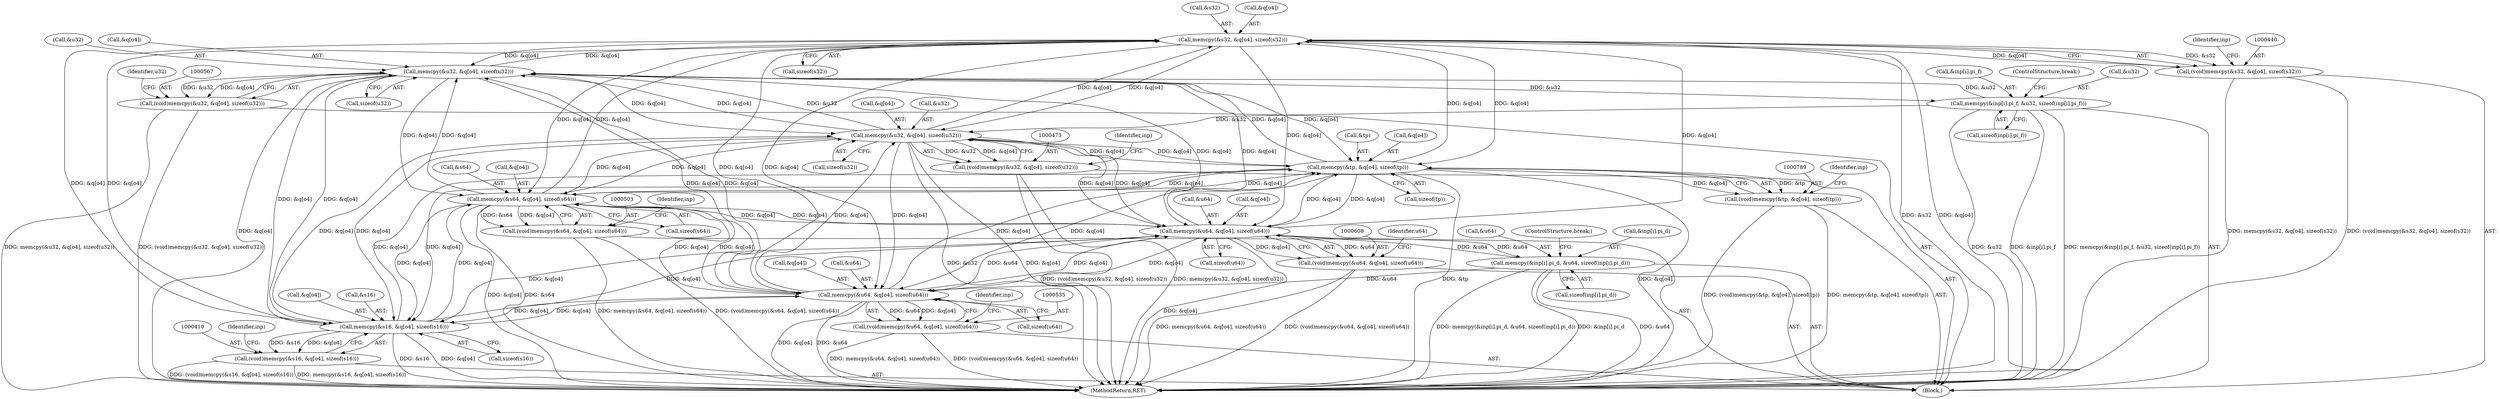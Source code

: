 digraph "0_file_1aec04dbf8a24b8a6ba64c4f74efa0628e36db0b@API" {
"1000441" [label="(Call,memcpy(&s32, &q[o4], sizeof(s32)))"];
"1000568" [label="(Call,memcpy(&u32, &q[o4], sizeof(u32)))"];
"1000581" [label="(Call,memcpy(&inp[i].pi_f, &u32, sizeof(inp[i].pi_f)))"];
"1000474" [label="(Call,memcpy(&u32, &q[o4], sizeof(u32)))"];
"1000790" [label="(Call,memcpy(&tp, &q[o4], sizeof(tp)))"];
"1000504" [label="(Call,memcpy(&s64, &q[o4], sizeof(s64)))"];
"1000411" [label="(Call,memcpy(&s16, &q[o4], sizeof(s16)))"];
"1000536" [label="(Call,memcpy(&u64, &q[o4], sizeof(u64)))"];
"1000624" [label="(Call,memcpy(&inp[i].pi_d, &u64, sizeof(inp[i].pi_d)))"];
"1000609" [label="(Call,memcpy(&u64, &q[o4], sizeof(u64)))"];
"1000441" [label="(Call,memcpy(&s32, &q[o4], sizeof(s32)))"];
"1000409" [label="(Call,(void)memcpy(&s16, &q[o4], sizeof(s16)))"];
"1000439" [label="(Call,(void)memcpy(&s32, &q[o4], sizeof(s32)))"];
"1000472" [label="(Call,(void)memcpy(&u32, &q[o4], sizeof(u32)))"];
"1000502" [label="(Call,(void)memcpy(&s64, &q[o4], sizeof(s64)))"];
"1000534" [label="(Call,(void)memcpy(&u64, &q[o4], sizeof(u64)))"];
"1000566" [label="(Call,(void)memcpy(&u32, &q[o4], sizeof(u32)))"];
"1000607" [label="(Call,(void)memcpy(&u64, &q[o4], sizeof(u64)))"];
"1000788" [label="(Call,(void)memcpy(&tp, &q[o4], sizeof(tp)))"];
"1000841" [label="(MethodReturn,RET)"];
"1000439" [label="(Call,(void)memcpy(&s32, &q[o4], sizeof(s32)))"];
"1000543" [label="(Call,sizeof(u64))"];
"1000448" [label="(Call,sizeof(s32))"];
"1000504" [label="(Call,memcpy(&s64, &q[o4], sizeof(s64)))"];
"1000442" [label="(Call,&s32)"];
"1000539" [label="(Call,&q[o4])"];
"1000590" [label="(Call,sizeof(inp[i].pi_f))"];
"1000581" [label="(Call,memcpy(&inp[i].pi_f, &u32, sizeof(inp[i].pi_f)))"];
"1000537" [label="(Call,&u64)"];
"1000444" [label="(Call,&q[o4])"];
"1000797" [label="(Call,sizeof(tp))"];
"1000612" [label="(Call,&q[o4])"];
"1000453" [label="(Identifier,inp)"];
"1000414" [label="(Call,&q[o4])"];
"1000534" [label="(Call,(void)memcpy(&u64, &q[o4], sizeof(u64)))"];
"1000475" [label="(Call,&u32)"];
"1000790" [label="(Call,memcpy(&tp, &q[o4], sizeof(tp)))"];
"1000481" [label="(Call,sizeof(u32))"];
"1000409" [label="(Call,(void)memcpy(&s16, &q[o4], sizeof(s16)))"];
"1000412" [label="(Call,&s16)"];
"1000639" [label="(ControlStructure,break;)"];
"1000609" [label="(Call,memcpy(&u64, &q[o4], sizeof(u64)))"];
"1000625" [label="(Call,&inp[i].pi_d)"];
"1000472" [label="(Call,(void)memcpy(&u32, &q[o4], sizeof(u32)))"];
"1000516" [label="(Identifier,inp)"];
"1000486" [label="(Identifier,inp)"];
"1000616" [label="(Call,sizeof(u64))"];
"1000505" [label="(Call,&s64)"];
"1000536" [label="(Call,memcpy(&u64, &q[o4], sizeof(u64)))"];
"1000441" [label="(Call,memcpy(&s32, &q[o4], sizeof(s32)))"];
"1000395" [label="(Block,)"];
"1000507" [label="(Call,&q[o4])"];
"1000610" [label="(Call,&u64)"];
"1000477" [label="(Call,&q[o4])"];
"1000791" [label="(Call,&tp)"];
"1000423" [label="(Identifier,inp)"];
"1000588" [label="(Call,&u32)"];
"1000607" [label="(Call,(void)memcpy(&u64, &q[o4], sizeof(u64)))"];
"1000502" [label="(Call,(void)memcpy(&s64, &q[o4], sizeof(s64)))"];
"1000411" [label="(Call,memcpy(&s16, &q[o4], sizeof(s16)))"];
"1000596" [label="(ControlStructure,break;)"];
"1000511" [label="(Call,sizeof(s64))"];
"1000548" [label="(Identifier,inp)"];
"1000474" [label="(Call,memcpy(&u32, &q[o4], sizeof(u32)))"];
"1000578" [label="(Identifier,u32)"];
"1000619" [label="(Identifier,u64)"];
"1000788" [label="(Call,(void)memcpy(&tp, &q[o4], sizeof(tp)))"];
"1000802" [label="(Identifier,inp)"];
"1000582" [label="(Call,&inp[i].pi_f)"];
"1000566" [label="(Call,(void)memcpy(&u32, &q[o4], sizeof(u32)))"];
"1000575" [label="(Call,sizeof(u32))"];
"1000569" [label="(Call,&u32)"];
"1000624" [label="(Call,memcpy(&inp[i].pi_d, &u64, sizeof(inp[i].pi_d)))"];
"1000633" [label="(Call,sizeof(inp[i].pi_d))"];
"1000418" [label="(Call,sizeof(s16))"];
"1000571" [label="(Call,&q[o4])"];
"1000793" [label="(Call,&q[o4])"];
"1000631" [label="(Call,&u64)"];
"1000568" [label="(Call,memcpy(&u32, &q[o4], sizeof(u32)))"];
"1000441" -> "1000439"  [label="AST: "];
"1000441" -> "1000448"  [label="CFG: "];
"1000442" -> "1000441"  [label="AST: "];
"1000444" -> "1000441"  [label="AST: "];
"1000448" -> "1000441"  [label="AST: "];
"1000439" -> "1000441"  [label="CFG: "];
"1000441" -> "1000841"  [label="DDG: &s32"];
"1000441" -> "1000841"  [label="DDG: &q[o4]"];
"1000441" -> "1000411"  [label="DDG: &q[o4]"];
"1000441" -> "1000439"  [label="DDG: &s32"];
"1000441" -> "1000439"  [label="DDG: &q[o4]"];
"1000568" -> "1000441"  [label="DDG: &q[o4]"];
"1000790" -> "1000441"  [label="DDG: &q[o4]"];
"1000504" -> "1000441"  [label="DDG: &q[o4]"];
"1000411" -> "1000441"  [label="DDG: &q[o4]"];
"1000474" -> "1000441"  [label="DDG: &q[o4]"];
"1000536" -> "1000441"  [label="DDG: &q[o4]"];
"1000609" -> "1000441"  [label="DDG: &q[o4]"];
"1000441" -> "1000474"  [label="DDG: &q[o4]"];
"1000441" -> "1000504"  [label="DDG: &q[o4]"];
"1000441" -> "1000536"  [label="DDG: &q[o4]"];
"1000441" -> "1000568"  [label="DDG: &q[o4]"];
"1000441" -> "1000609"  [label="DDG: &q[o4]"];
"1000441" -> "1000790"  [label="DDG: &q[o4]"];
"1000568" -> "1000566"  [label="AST: "];
"1000568" -> "1000575"  [label="CFG: "];
"1000569" -> "1000568"  [label="AST: "];
"1000571" -> "1000568"  [label="AST: "];
"1000575" -> "1000568"  [label="AST: "];
"1000566" -> "1000568"  [label="CFG: "];
"1000568" -> "1000841"  [label="DDG: &q[o4]"];
"1000568" -> "1000411"  [label="DDG: &q[o4]"];
"1000568" -> "1000474"  [label="DDG: &q[o4]"];
"1000568" -> "1000504"  [label="DDG: &q[o4]"];
"1000568" -> "1000536"  [label="DDG: &q[o4]"];
"1000568" -> "1000566"  [label="DDG: &u32"];
"1000568" -> "1000566"  [label="DDG: &q[o4]"];
"1000581" -> "1000568"  [label="DDG: &u32"];
"1000474" -> "1000568"  [label="DDG: &u32"];
"1000474" -> "1000568"  [label="DDG: &q[o4]"];
"1000790" -> "1000568"  [label="DDG: &q[o4]"];
"1000504" -> "1000568"  [label="DDG: &q[o4]"];
"1000411" -> "1000568"  [label="DDG: &q[o4]"];
"1000536" -> "1000568"  [label="DDG: &q[o4]"];
"1000609" -> "1000568"  [label="DDG: &q[o4]"];
"1000568" -> "1000581"  [label="DDG: &u32"];
"1000568" -> "1000609"  [label="DDG: &q[o4]"];
"1000568" -> "1000790"  [label="DDG: &q[o4]"];
"1000581" -> "1000395"  [label="AST: "];
"1000581" -> "1000590"  [label="CFG: "];
"1000582" -> "1000581"  [label="AST: "];
"1000588" -> "1000581"  [label="AST: "];
"1000590" -> "1000581"  [label="AST: "];
"1000596" -> "1000581"  [label="CFG: "];
"1000581" -> "1000841"  [label="DDG: &u32"];
"1000581" -> "1000841"  [label="DDG: &inp[i].pi_f"];
"1000581" -> "1000841"  [label="DDG: memcpy(&inp[i].pi_f, &u32, sizeof(inp[i].pi_f))"];
"1000581" -> "1000474"  [label="DDG: &u32"];
"1000474" -> "1000472"  [label="AST: "];
"1000474" -> "1000481"  [label="CFG: "];
"1000475" -> "1000474"  [label="AST: "];
"1000477" -> "1000474"  [label="AST: "];
"1000481" -> "1000474"  [label="AST: "];
"1000472" -> "1000474"  [label="CFG: "];
"1000474" -> "1000841"  [label="DDG: &q[o4]"];
"1000474" -> "1000841"  [label="DDG: &u32"];
"1000474" -> "1000411"  [label="DDG: &q[o4]"];
"1000474" -> "1000472"  [label="DDG: &u32"];
"1000474" -> "1000472"  [label="DDG: &q[o4]"];
"1000790" -> "1000474"  [label="DDG: &q[o4]"];
"1000504" -> "1000474"  [label="DDG: &q[o4]"];
"1000411" -> "1000474"  [label="DDG: &q[o4]"];
"1000536" -> "1000474"  [label="DDG: &q[o4]"];
"1000609" -> "1000474"  [label="DDG: &q[o4]"];
"1000474" -> "1000504"  [label="DDG: &q[o4]"];
"1000474" -> "1000536"  [label="DDG: &q[o4]"];
"1000474" -> "1000609"  [label="DDG: &q[o4]"];
"1000474" -> "1000790"  [label="DDG: &q[o4]"];
"1000790" -> "1000788"  [label="AST: "];
"1000790" -> "1000797"  [label="CFG: "];
"1000791" -> "1000790"  [label="AST: "];
"1000793" -> "1000790"  [label="AST: "];
"1000797" -> "1000790"  [label="AST: "];
"1000788" -> "1000790"  [label="CFG: "];
"1000790" -> "1000841"  [label="DDG: &tp"];
"1000790" -> "1000841"  [label="DDG: &q[o4]"];
"1000790" -> "1000411"  [label="DDG: &q[o4]"];
"1000790" -> "1000504"  [label="DDG: &q[o4]"];
"1000790" -> "1000536"  [label="DDG: &q[o4]"];
"1000790" -> "1000609"  [label="DDG: &q[o4]"];
"1000790" -> "1000788"  [label="DDG: &tp"];
"1000790" -> "1000788"  [label="DDG: &q[o4]"];
"1000504" -> "1000790"  [label="DDG: &q[o4]"];
"1000411" -> "1000790"  [label="DDG: &q[o4]"];
"1000536" -> "1000790"  [label="DDG: &q[o4]"];
"1000609" -> "1000790"  [label="DDG: &q[o4]"];
"1000504" -> "1000502"  [label="AST: "];
"1000504" -> "1000511"  [label="CFG: "];
"1000505" -> "1000504"  [label="AST: "];
"1000507" -> "1000504"  [label="AST: "];
"1000511" -> "1000504"  [label="AST: "];
"1000502" -> "1000504"  [label="CFG: "];
"1000504" -> "1000841"  [label="DDG: &q[o4]"];
"1000504" -> "1000841"  [label="DDG: &s64"];
"1000504" -> "1000411"  [label="DDG: &q[o4]"];
"1000504" -> "1000502"  [label="DDG: &s64"];
"1000504" -> "1000502"  [label="DDG: &q[o4]"];
"1000411" -> "1000504"  [label="DDG: &q[o4]"];
"1000536" -> "1000504"  [label="DDG: &q[o4]"];
"1000609" -> "1000504"  [label="DDG: &q[o4]"];
"1000504" -> "1000536"  [label="DDG: &q[o4]"];
"1000504" -> "1000609"  [label="DDG: &q[o4]"];
"1000411" -> "1000409"  [label="AST: "];
"1000411" -> "1000418"  [label="CFG: "];
"1000412" -> "1000411"  [label="AST: "];
"1000414" -> "1000411"  [label="AST: "];
"1000418" -> "1000411"  [label="AST: "];
"1000409" -> "1000411"  [label="CFG: "];
"1000411" -> "1000841"  [label="DDG: &s16"];
"1000411" -> "1000841"  [label="DDG: &q[o4]"];
"1000411" -> "1000409"  [label="DDG: &s16"];
"1000411" -> "1000409"  [label="DDG: &q[o4]"];
"1000536" -> "1000411"  [label="DDG: &q[o4]"];
"1000609" -> "1000411"  [label="DDG: &q[o4]"];
"1000411" -> "1000536"  [label="DDG: &q[o4]"];
"1000411" -> "1000609"  [label="DDG: &q[o4]"];
"1000536" -> "1000534"  [label="AST: "];
"1000536" -> "1000543"  [label="CFG: "];
"1000537" -> "1000536"  [label="AST: "];
"1000539" -> "1000536"  [label="AST: "];
"1000543" -> "1000536"  [label="AST: "];
"1000534" -> "1000536"  [label="CFG: "];
"1000536" -> "1000841"  [label="DDG: &q[o4]"];
"1000536" -> "1000841"  [label="DDG: &u64"];
"1000536" -> "1000534"  [label="DDG: &u64"];
"1000536" -> "1000534"  [label="DDG: &q[o4]"];
"1000624" -> "1000536"  [label="DDG: &u64"];
"1000609" -> "1000536"  [label="DDG: &q[o4]"];
"1000536" -> "1000609"  [label="DDG: &u64"];
"1000536" -> "1000609"  [label="DDG: &q[o4]"];
"1000624" -> "1000395"  [label="AST: "];
"1000624" -> "1000633"  [label="CFG: "];
"1000625" -> "1000624"  [label="AST: "];
"1000631" -> "1000624"  [label="AST: "];
"1000633" -> "1000624"  [label="AST: "];
"1000639" -> "1000624"  [label="CFG: "];
"1000624" -> "1000841"  [label="DDG: &u64"];
"1000624" -> "1000841"  [label="DDG: memcpy(&inp[i].pi_d, &u64, sizeof(inp[i].pi_d))"];
"1000624" -> "1000841"  [label="DDG: &inp[i].pi_d"];
"1000624" -> "1000609"  [label="DDG: &u64"];
"1000609" -> "1000624"  [label="DDG: &u64"];
"1000609" -> "1000607"  [label="AST: "];
"1000609" -> "1000616"  [label="CFG: "];
"1000610" -> "1000609"  [label="AST: "];
"1000612" -> "1000609"  [label="AST: "];
"1000616" -> "1000609"  [label="AST: "];
"1000607" -> "1000609"  [label="CFG: "];
"1000609" -> "1000841"  [label="DDG: &q[o4]"];
"1000609" -> "1000607"  [label="DDG: &u64"];
"1000609" -> "1000607"  [label="DDG: &q[o4]"];
"1000409" -> "1000395"  [label="AST: "];
"1000410" -> "1000409"  [label="AST: "];
"1000423" -> "1000409"  [label="CFG: "];
"1000409" -> "1000841"  [label="DDG: memcpy(&s16, &q[o4], sizeof(s16))"];
"1000409" -> "1000841"  [label="DDG: (void)memcpy(&s16, &q[o4], sizeof(s16))"];
"1000439" -> "1000395"  [label="AST: "];
"1000440" -> "1000439"  [label="AST: "];
"1000453" -> "1000439"  [label="CFG: "];
"1000439" -> "1000841"  [label="DDG: memcpy(&s32, &q[o4], sizeof(s32))"];
"1000439" -> "1000841"  [label="DDG: (void)memcpy(&s32, &q[o4], sizeof(s32))"];
"1000472" -> "1000395"  [label="AST: "];
"1000473" -> "1000472"  [label="AST: "];
"1000486" -> "1000472"  [label="CFG: "];
"1000472" -> "1000841"  [label="DDG: (void)memcpy(&u32, &q[o4], sizeof(u32))"];
"1000472" -> "1000841"  [label="DDG: memcpy(&u32, &q[o4], sizeof(u32))"];
"1000502" -> "1000395"  [label="AST: "];
"1000503" -> "1000502"  [label="AST: "];
"1000516" -> "1000502"  [label="CFG: "];
"1000502" -> "1000841"  [label="DDG: (void)memcpy(&s64, &q[o4], sizeof(s64))"];
"1000502" -> "1000841"  [label="DDG: memcpy(&s64, &q[o4], sizeof(s64))"];
"1000534" -> "1000395"  [label="AST: "];
"1000535" -> "1000534"  [label="AST: "];
"1000548" -> "1000534"  [label="CFG: "];
"1000534" -> "1000841"  [label="DDG: memcpy(&u64, &q[o4], sizeof(u64))"];
"1000534" -> "1000841"  [label="DDG: (void)memcpy(&u64, &q[o4], sizeof(u64))"];
"1000566" -> "1000395"  [label="AST: "];
"1000567" -> "1000566"  [label="AST: "];
"1000578" -> "1000566"  [label="CFG: "];
"1000566" -> "1000841"  [label="DDG: memcpy(&u32, &q[o4], sizeof(u32))"];
"1000566" -> "1000841"  [label="DDG: (void)memcpy(&u32, &q[o4], sizeof(u32))"];
"1000607" -> "1000395"  [label="AST: "];
"1000608" -> "1000607"  [label="AST: "];
"1000619" -> "1000607"  [label="CFG: "];
"1000607" -> "1000841"  [label="DDG: (void)memcpy(&u64, &q[o4], sizeof(u64))"];
"1000607" -> "1000841"  [label="DDG: memcpy(&u64, &q[o4], sizeof(u64))"];
"1000788" -> "1000395"  [label="AST: "];
"1000789" -> "1000788"  [label="AST: "];
"1000802" -> "1000788"  [label="CFG: "];
"1000788" -> "1000841"  [label="DDG: (void)memcpy(&tp, &q[o4], sizeof(tp))"];
"1000788" -> "1000841"  [label="DDG: memcpy(&tp, &q[o4], sizeof(tp))"];
}

